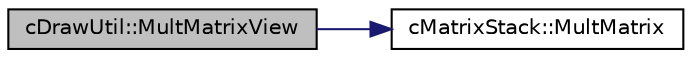 digraph "cDrawUtil::MultMatrixView"
{
 // LATEX_PDF_SIZE
  edge [fontname="Helvetica",fontsize="10",labelfontname="Helvetica",labelfontsize="10"];
  node [fontname="Helvetica",fontsize="10",shape=record];
  rankdir="LR";
  Node1 [label="cDrawUtil::MultMatrixView",height=0.2,width=0.4,color="black", fillcolor="grey75", style="filled", fontcolor="black",tooltip=" "];
  Node1 -> Node2 [color="midnightblue",fontsize="10",style="solid",fontname="Helvetica"];
  Node2 [label="cMatrixStack::MultMatrix",height=0.2,width=0.4,color="black", fillcolor="white", style="filled",URL="$classc_matrix_stack.html#a633ad90c4738625bb37dfcb4f2c9da6f",tooltip=" "];
}
